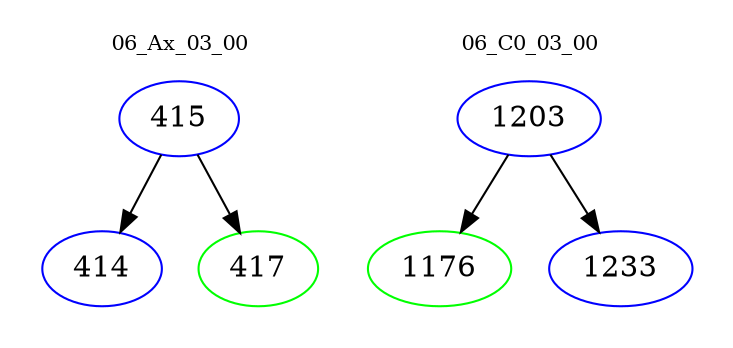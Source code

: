 digraph{
subgraph cluster_0 {
color = white
label = "06_Ax_03_00";
fontsize=10;
T0_415 [label="415", color="blue"]
T0_415 -> T0_414 [color="black"]
T0_414 [label="414", color="blue"]
T0_415 -> T0_417 [color="black"]
T0_417 [label="417", color="green"]
}
subgraph cluster_1 {
color = white
label = "06_C0_03_00";
fontsize=10;
T1_1203 [label="1203", color="blue"]
T1_1203 -> T1_1176 [color="black"]
T1_1176 [label="1176", color="green"]
T1_1203 -> T1_1233 [color="black"]
T1_1233 [label="1233", color="blue"]
}
}
